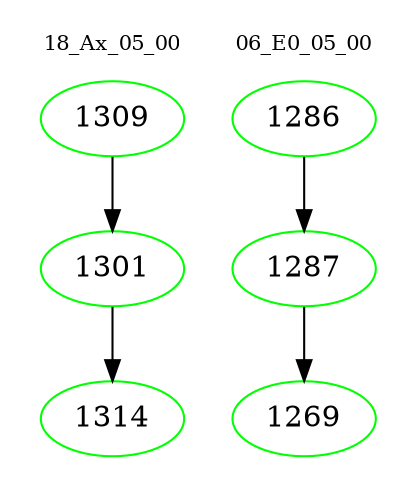 digraph{
subgraph cluster_0 {
color = white
label = "18_Ax_05_00";
fontsize=10;
T0_1309 [label="1309", color="green"]
T0_1309 -> T0_1301 [color="black"]
T0_1301 [label="1301", color="green"]
T0_1301 -> T0_1314 [color="black"]
T0_1314 [label="1314", color="green"]
}
subgraph cluster_1 {
color = white
label = "06_E0_05_00";
fontsize=10;
T1_1286 [label="1286", color="green"]
T1_1286 -> T1_1287 [color="black"]
T1_1287 [label="1287", color="green"]
T1_1287 -> T1_1269 [color="black"]
T1_1269 [label="1269", color="green"]
}
}
